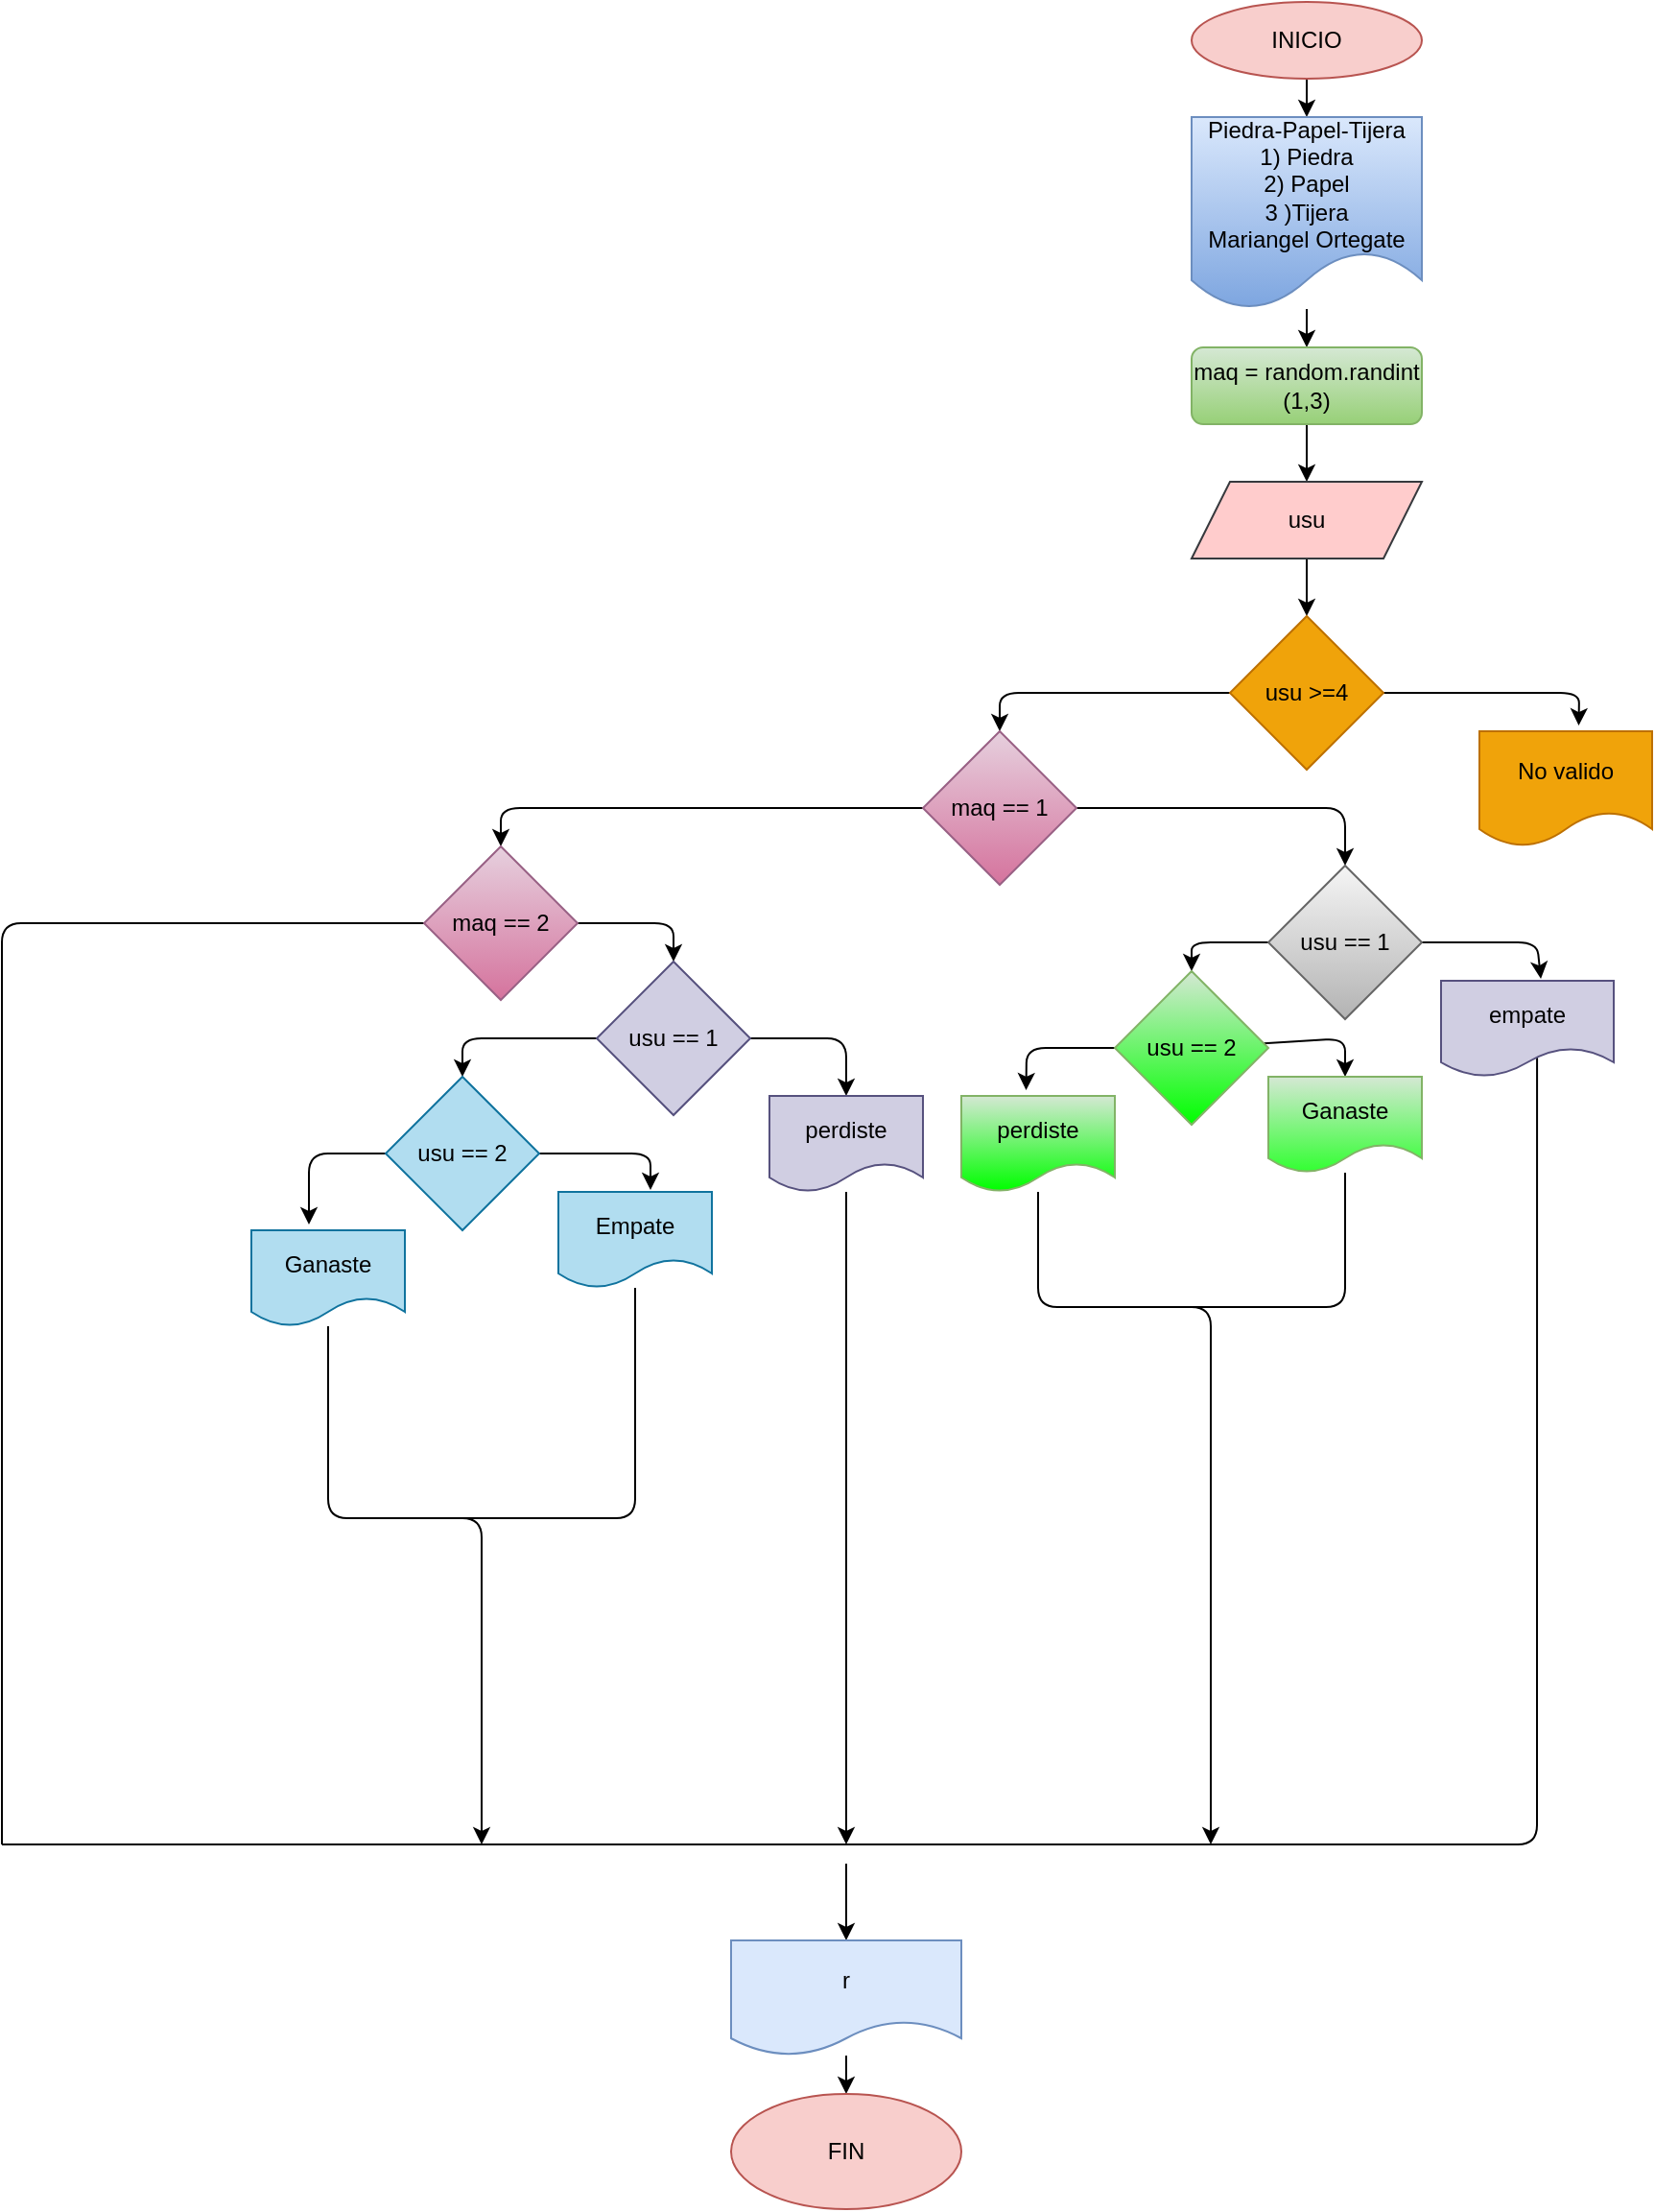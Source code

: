 <mxfile>
    <diagram id="H_gPN8EaBaYCAgfIBg5A" name="Página-1">
        <mxGraphModel dx="1489" dy="461" grid="1" gridSize="10" guides="1" tooltips="1" connect="1" arrows="1" fold="1" page="1" pageScale="1" pageWidth="827" pageHeight="1169" math="0" shadow="0">
            <root>
                <mxCell id="0"/>
                <mxCell id="1" parent="0"/>
                <mxCell id="14" style="edgeStyle=none;html=1;exitX=0.5;exitY=1;exitDx=0;exitDy=0;entryX=0.5;entryY=0;entryDx=0;entryDy=0;fontColor=#000000;" parent="1" source="2" target="3" edge="1">
                    <mxGeometry relative="1" as="geometry"/>
                </mxCell>
                <mxCell id="2" value="&lt;font color=&quot;#000000&quot;&gt;INICIO&lt;/font&gt;" style="ellipse;whiteSpace=wrap;html=1;fillColor=#f8cecc;strokeColor=#b85450;" parent="1" vertex="1">
                    <mxGeometry x="540" width="120" height="40" as="geometry"/>
                </mxCell>
                <mxCell id="15" value="" style="edgeStyle=none;html=1;fontColor=#000000;entryX=0.5;entryY=0;entryDx=0;entryDy=0;" parent="1" source="3" target="4" edge="1">
                    <mxGeometry relative="1" as="geometry"/>
                </mxCell>
                <mxCell id="3" value="&lt;font color=&quot;#000000&quot;&gt;Piedra-Papel-Tijera&lt;br&gt;1) Piedra&lt;br&gt;2) Papel&lt;br&gt;3 )Tijera&lt;br&gt;Mariangel Ortegate&lt;br&gt;&lt;/font&gt;" style="shape=document;whiteSpace=wrap;html=1;boundedLbl=1;fillColor=#dae8fc;strokeColor=#6c8ebf;gradientColor=#7ea6e0;" parent="1" vertex="1">
                    <mxGeometry x="540" y="60" width="120" height="100" as="geometry"/>
                </mxCell>
                <mxCell id="16" style="edgeStyle=none;html=1;exitX=0.5;exitY=1;exitDx=0;exitDy=0;fontColor=#000000;" parent="1" source="4" target="5" edge="1">
                    <mxGeometry relative="1" as="geometry"/>
                </mxCell>
                <mxCell id="4" value="&lt;font color=&quot;#000000&quot;&gt;maq = random.randint&lt;br&gt;(1,3)&lt;br&gt;&lt;/font&gt;" style="rounded=1;whiteSpace=wrap;html=1;fillColor=#d5e8d4;strokeColor=#82b366;gradientColor=#97d077;" parent="1" vertex="1">
                    <mxGeometry x="540" y="180" width="120" height="40" as="geometry"/>
                </mxCell>
                <mxCell id="30" value="" style="edgeStyle=none;html=1;" parent="1" source="5" target="27" edge="1">
                    <mxGeometry relative="1" as="geometry"/>
                </mxCell>
                <mxCell id="5" value="&lt;font color=&quot;#000000&quot;&gt;usu&lt;/font&gt;" style="shape=parallelogram;perimeter=parallelogramPerimeter;whiteSpace=wrap;html=1;fixedSize=1;fillColor=#ffcccc;strokeColor=#36393d;" parent="1" vertex="1">
                    <mxGeometry x="540" y="250" width="120" height="40" as="geometry"/>
                </mxCell>
                <mxCell id="29" style="edgeStyle=none;html=1;entryX=0.575;entryY=-0.05;entryDx=0;entryDy=0;entryPerimeter=0;" parent="1" source="27" target="28" edge="1">
                    <mxGeometry relative="1" as="geometry">
                        <Array as="points">
                            <mxPoint x="742" y="360"/>
                        </Array>
                    </mxGeometry>
                </mxCell>
                <mxCell id="32" style="edgeStyle=none;html=1;entryX=0.5;entryY=0;entryDx=0;entryDy=0;" parent="1" source="27" target="31" edge="1">
                    <mxGeometry relative="1" as="geometry">
                        <Array as="points">
                            <mxPoint x="440" y="360"/>
                        </Array>
                    </mxGeometry>
                </mxCell>
                <mxCell id="27" value="usu &amp;gt;=4" style="rhombus;whiteSpace=wrap;html=1;fillColor=#f0a30a;strokeColor=#BD7000;fontColor=#000000;" parent="1" vertex="1">
                    <mxGeometry x="560" y="320" width="80" height="80" as="geometry"/>
                </mxCell>
                <mxCell id="28" value="No valido" style="shape=document;whiteSpace=wrap;html=1;boundedLbl=1;fillColor=#f0a30a;fontColor=#000000;strokeColor=#BD7000;" parent="1" vertex="1">
                    <mxGeometry x="690" y="380" width="90" height="60" as="geometry"/>
                </mxCell>
                <mxCell id="35" style="edgeStyle=none;html=1;entryX=0.5;entryY=0;entryDx=0;entryDy=0;" parent="1" source="31" target="33" edge="1">
                    <mxGeometry relative="1" as="geometry">
                        <Array as="points">
                            <mxPoint x="620" y="420"/>
                        </Array>
                    </mxGeometry>
                </mxCell>
                <mxCell id="36" style="edgeStyle=none;html=1;entryX=0.5;entryY=0;entryDx=0;entryDy=0;" parent="1" source="31" target="34" edge="1">
                    <mxGeometry relative="1" as="geometry">
                        <Array as="points">
                            <mxPoint x="180" y="420"/>
                        </Array>
                    </mxGeometry>
                </mxCell>
                <mxCell id="31" value="&lt;font color=&quot;#000000&quot;&gt;maq == 1&lt;/font&gt;" style="rhombus;whiteSpace=wrap;html=1;fillColor=#e6d0de;strokeColor=#996185;gradientColor=#d5739d;" parent="1" vertex="1">
                    <mxGeometry x="400" y="380" width="80" height="80" as="geometry"/>
                </mxCell>
                <mxCell id="41" style="edgeStyle=none;html=1;entryX=0.578;entryY=-0.02;entryDx=0;entryDy=0;entryPerimeter=0;" parent="1" source="33" target="37" edge="1">
                    <mxGeometry relative="1" as="geometry">
                        <Array as="points">
                            <mxPoint x="720" y="490"/>
                        </Array>
                    </mxGeometry>
                </mxCell>
                <mxCell id="42" style="edgeStyle=none;html=1;exitX=0;exitY=0.5;exitDx=0;exitDy=0;entryX=0.5;entryY=0;entryDx=0;entryDy=0;" parent="1" source="33" target="38" edge="1">
                    <mxGeometry relative="1" as="geometry">
                        <Array as="points">
                            <mxPoint x="540" y="490"/>
                        </Array>
                    </mxGeometry>
                </mxCell>
                <mxCell id="33" value="&lt;font color=&quot;#000000&quot;&gt;usu == 1&lt;/font&gt;" style="rhombus;whiteSpace=wrap;html=1;fillColor=#f5f5f5;strokeColor=#666666;gradientColor=#b3b3b3;" parent="1" vertex="1">
                    <mxGeometry x="580" y="450" width="80" height="80" as="geometry"/>
                </mxCell>
                <mxCell id="49" style="edgeStyle=none;html=1;entryX=0.5;entryY=0;entryDx=0;entryDy=0;fontColor=#000000;" parent="1" source="34" target="45" edge="1">
                    <mxGeometry relative="1" as="geometry">
                        <Array as="points">
                            <mxPoint x="270" y="480"/>
                        </Array>
                    </mxGeometry>
                </mxCell>
                <mxCell id="56" style="edgeStyle=none;html=1;fontColor=#000000;endArrow=none;endFill=0;" parent="1" source="34" edge="1">
                    <mxGeometry relative="1" as="geometry">
                        <mxPoint x="-80" y="960" as="targetPoint"/>
                        <Array as="points">
                            <mxPoint x="-80" y="480"/>
                        </Array>
                    </mxGeometry>
                </mxCell>
                <mxCell id="34" value="&lt;font color=&quot;#000000&quot;&gt;maq == 2&lt;/font&gt;" style="rhombus;whiteSpace=wrap;html=1;fillColor=#e6d0de;strokeColor=#996185;gradientColor=#d5739d;" parent="1" vertex="1">
                    <mxGeometry x="140" y="440" width="80" height="80" as="geometry"/>
                </mxCell>
                <mxCell id="70" style="edgeStyle=none;html=1;fontColor=#000000;endArrow=none;endFill=0;exitX=0.556;exitY=0.6;exitDx=0;exitDy=0;exitPerimeter=0;" parent="1" source="37" edge="1">
                    <mxGeometry relative="1" as="geometry">
                        <mxPoint x="-80" y="960" as="targetPoint"/>
                        <Array as="points">
                            <mxPoint x="720" y="960"/>
                        </Array>
                    </mxGeometry>
                </mxCell>
                <mxCell id="37" value="&lt;font color=&quot;#000000&quot;&gt;empate&lt;/font&gt;" style="shape=document;whiteSpace=wrap;html=1;boundedLbl=1;fillColor=#d0cee2;strokeColor=#56517e;" parent="1" vertex="1">
                    <mxGeometry x="670" y="510" width="90" height="50" as="geometry"/>
                </mxCell>
                <mxCell id="43" style="edgeStyle=none;html=1;entryX=0.5;entryY=0;entryDx=0;entryDy=0;" parent="1" source="38" target="39" edge="1">
                    <mxGeometry relative="1" as="geometry">
                        <Array as="points">
                            <mxPoint x="620" y="540"/>
                        </Array>
                    </mxGeometry>
                </mxCell>
                <mxCell id="44" style="edgeStyle=none;html=1;entryX=0.422;entryY=-0.06;entryDx=0;entryDy=0;entryPerimeter=0;" parent="1" source="38" target="40" edge="1">
                    <mxGeometry relative="1" as="geometry">
                        <Array as="points">
                            <mxPoint x="454" y="545"/>
                        </Array>
                    </mxGeometry>
                </mxCell>
                <mxCell id="38" value="&lt;font color=&quot;#000000&quot;&gt;usu == 2&lt;/font&gt;" style="rhombus;whiteSpace=wrap;html=1;fillColor=#d5e8d4;strokeColor=#82b366;gradientColor=#00FF00;" parent="1" vertex="1">
                    <mxGeometry x="500" y="505" width="80" height="80" as="geometry"/>
                </mxCell>
                <mxCell id="69" style="edgeStyle=none;html=1;fontColor=#000000;endArrow=none;endFill=0;" parent="1" source="39" edge="1">
                    <mxGeometry relative="1" as="geometry">
                        <mxPoint x="470" y="680" as="targetPoint"/>
                        <Array as="points">
                            <mxPoint x="620" y="680"/>
                        </Array>
                    </mxGeometry>
                </mxCell>
                <mxCell id="39" value="&lt;font color=&quot;#000000&quot;&gt;Ganaste&lt;/font&gt;" style="shape=document;whiteSpace=wrap;html=1;boundedLbl=1;fillColor=#d5e8d4;strokeColor=#82b366;gradientColor=#33FF33;" parent="1" vertex="1">
                    <mxGeometry x="580" y="560" width="80" height="50" as="geometry"/>
                </mxCell>
                <mxCell id="67" style="edgeStyle=none;html=1;fontColor=#000000;endArrow=classic;endFill=1;" parent="1" source="40" edge="1">
                    <mxGeometry relative="1" as="geometry">
                        <mxPoint x="550" y="960" as="targetPoint"/>
                        <Array as="points">
                            <mxPoint x="460" y="680"/>
                            <mxPoint x="550" y="680"/>
                        </Array>
                    </mxGeometry>
                </mxCell>
                <mxCell id="40" value="&lt;font color=&quot;#000000&quot;&gt;perdiste&lt;/font&gt;" style="shape=document;whiteSpace=wrap;html=1;boundedLbl=1;fillColor=#d5e8d4;strokeColor=#82b366;gradientColor=#00FF00;" parent="1" vertex="1">
                    <mxGeometry x="420" y="570" width="80" height="50" as="geometry"/>
                </mxCell>
                <mxCell id="50" style="edgeStyle=none;html=1;entryX=0.5;entryY=0;entryDx=0;entryDy=0;fontColor=#000000;" parent="1" source="45" target="46" edge="1">
                    <mxGeometry relative="1" as="geometry">
                        <Array as="points">
                            <mxPoint x="360" y="540"/>
                        </Array>
                    </mxGeometry>
                </mxCell>
                <mxCell id="52" style="edgeStyle=none;html=1;entryX=0.5;entryY=0;entryDx=0;entryDy=0;fontColor=#000000;" parent="1" source="45" target="47" edge="1">
                    <mxGeometry relative="1" as="geometry">
                        <Array as="points">
                            <mxPoint x="160" y="540"/>
                        </Array>
                    </mxGeometry>
                </mxCell>
                <mxCell id="45" value="&lt;font color=&quot;#000000&quot;&gt;usu == 1&lt;/font&gt;" style="rhombus;whiteSpace=wrap;html=1;fillColor=#d0cee2;strokeColor=#56517e;" parent="1" vertex="1">
                    <mxGeometry x="230" y="500" width="80" height="80" as="geometry"/>
                </mxCell>
                <mxCell id="71" style="edgeStyle=none;html=1;fontColor=#000000;endArrow=classic;endFill=1;" parent="1" source="46" edge="1">
                    <mxGeometry relative="1" as="geometry">
                        <mxPoint x="360" y="960" as="targetPoint"/>
                    </mxGeometry>
                </mxCell>
                <mxCell id="46" value="&lt;font color=&quot;#000000&quot;&gt;perdiste&lt;/font&gt;" style="shape=document;whiteSpace=wrap;html=1;boundedLbl=1;fillColor=#d0cee2;strokeColor=#56517e;" parent="1" vertex="1">
                    <mxGeometry x="320" y="570" width="80" height="50" as="geometry"/>
                </mxCell>
                <mxCell id="53" style="edgeStyle=none;html=1;entryX=0.6;entryY=-0.02;entryDx=0;entryDy=0;entryPerimeter=0;fontColor=#000000;" parent="1" source="47" target="48" edge="1">
                    <mxGeometry relative="1" as="geometry">
                        <Array as="points">
                            <mxPoint x="258" y="600"/>
                        </Array>
                    </mxGeometry>
                </mxCell>
                <mxCell id="54" style="edgeStyle=none;html=1;entryX=0.375;entryY=-0.06;entryDx=0;entryDy=0;entryPerimeter=0;fontColor=#000000;" parent="1" source="47" target="51" edge="1">
                    <mxGeometry relative="1" as="geometry">
                        <Array as="points">
                            <mxPoint x="80" y="600"/>
                        </Array>
                    </mxGeometry>
                </mxCell>
                <mxCell id="47" value="&lt;font color=&quot;#000000&quot;&gt;usu == 2&lt;/font&gt;" style="rhombus;whiteSpace=wrap;html=1;fillColor=#b1ddf0;strokeColor=#10739e;" parent="1" vertex="1">
                    <mxGeometry x="120" y="560" width="80" height="80" as="geometry"/>
                </mxCell>
                <mxCell id="72" style="edgeStyle=none;html=1;fontColor=#000000;endArrow=none;endFill=0;" parent="1" source="48" edge="1">
                    <mxGeometry relative="1" as="geometry">
                        <mxPoint x="160" y="790" as="targetPoint"/>
                        <Array as="points">
                            <mxPoint x="250" y="790"/>
                        </Array>
                    </mxGeometry>
                </mxCell>
                <mxCell id="48" value="&lt;font color=&quot;#000000&quot;&gt;Empate&lt;/font&gt;" style="shape=document;whiteSpace=wrap;html=1;boundedLbl=1;fillColor=#b1ddf0;strokeColor=#10739e;" parent="1" vertex="1">
                    <mxGeometry x="210" y="620" width="80" height="50" as="geometry"/>
                </mxCell>
                <mxCell id="73" style="edgeStyle=none;html=1;fontColor=#000000;endArrow=classic;endFill=1;" parent="1" source="51" edge="1">
                    <mxGeometry relative="1" as="geometry">
                        <mxPoint x="170" y="960" as="targetPoint"/>
                        <Array as="points">
                            <mxPoint x="90" y="790"/>
                            <mxPoint x="170" y="790"/>
                        </Array>
                    </mxGeometry>
                </mxCell>
                <mxCell id="51" value="&lt;font color=&quot;#000000&quot;&gt;Ganaste&lt;/font&gt;" style="shape=document;whiteSpace=wrap;html=1;boundedLbl=1;fillColor=#b1ddf0;strokeColor=#10739e;" parent="1" vertex="1">
                    <mxGeometry x="50" y="640" width="80" height="50" as="geometry"/>
                </mxCell>
                <mxCell id="79" value="" style="edgeStyle=none;html=1;fontColor=#000000;endArrow=classic;endFill=1;" parent="1" source="77" target="78" edge="1">
                    <mxGeometry relative="1" as="geometry"/>
                </mxCell>
                <mxCell id="80" style="edgeStyle=none;html=1;fontColor=#000000;endArrow=classic;endFill=1;entryX=0.5;entryY=0;entryDx=0;entryDy=0;" parent="1" target="77" edge="1">
                    <mxGeometry relative="1" as="geometry">
                        <mxPoint x="260" y="960" as="targetPoint"/>
                        <mxPoint x="360" y="970" as="sourcePoint"/>
                    </mxGeometry>
                </mxCell>
                <mxCell id="77" value="&lt;font color=&quot;#000000&quot;&gt;r&lt;/font&gt;" style="shape=document;whiteSpace=wrap;html=1;boundedLbl=1;fillColor=#dae8fc;strokeColor=#6c8ebf;" parent="1" vertex="1">
                    <mxGeometry x="300" y="1010" width="120" height="60" as="geometry"/>
                </mxCell>
                <mxCell id="78" value="&lt;font color=&quot;#000000&quot;&gt;FIN&lt;/font&gt;" style="ellipse;whiteSpace=wrap;html=1;fillColor=#f8cecc;strokeColor=#b85450;" parent="1" vertex="1">
                    <mxGeometry x="300" y="1090" width="120" height="60" as="geometry"/>
                </mxCell>
            </root>
        </mxGraphModel>
    </diagram>
</mxfile>